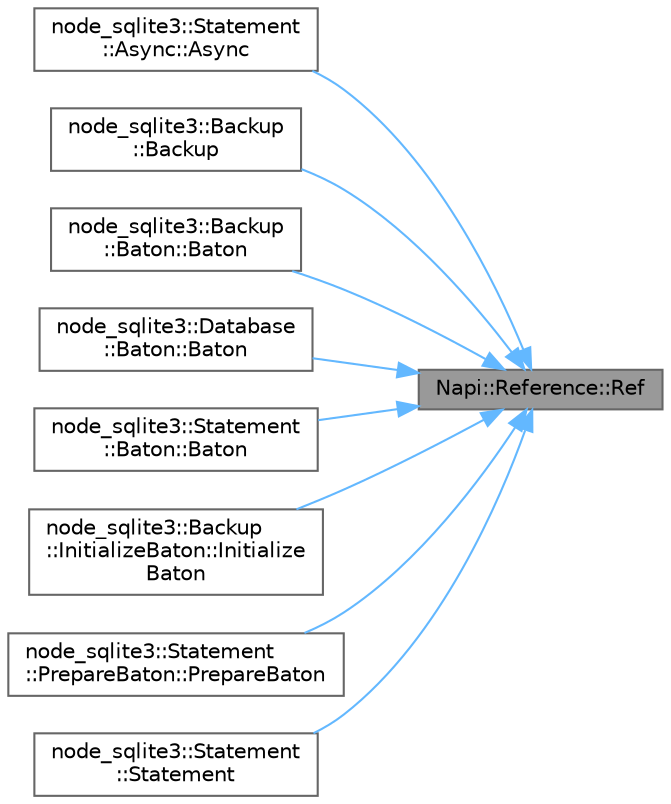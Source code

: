 digraph "Napi::Reference::Ref"
{
 // LATEX_PDF_SIZE
  bgcolor="transparent";
  edge [fontname=Helvetica,fontsize=10,labelfontname=Helvetica,labelfontsize=10];
  node [fontname=Helvetica,fontsize=10,shape=box,height=0.2,width=0.4];
  rankdir="RL";
  Node1 [id="Node000001",label="Napi::Reference::Ref",height=0.2,width=0.4,color="gray40", fillcolor="grey60", style="filled", fontcolor="black",tooltip=" "];
  Node1 -> Node2 [id="edge9_Node000001_Node000002",dir="back",color="steelblue1",style="solid",tooltip=" "];
  Node2 [id="Node000002",label="node_sqlite3::Statement\l::Async::Async",height=0.2,width=0.4,color="grey40", fillcolor="white", style="filled",URL="$structnode__sqlite3_1_1_statement_1_1_async.html#abac721686df71631f1013504ad32bf92",tooltip=" "];
  Node1 -> Node3 [id="edge10_Node000001_Node000003",dir="back",color="steelblue1",style="solid",tooltip=" "];
  Node3 [id="Node000003",label="node_sqlite3::Backup\l::Backup",height=0.2,width=0.4,color="grey40", fillcolor="white", style="filled",URL="$classnode__sqlite3_1_1_backup.html#a2f7c7f434b24b3f36f1f6aa9b3ef1fbc",tooltip=" "];
  Node1 -> Node4 [id="edge11_Node000001_Node000004",dir="back",color="steelblue1",style="solid",tooltip=" "];
  Node4 [id="Node000004",label="node_sqlite3::Backup\l::Baton::Baton",height=0.2,width=0.4,color="grey40", fillcolor="white", style="filled",URL="$structnode__sqlite3_1_1_backup_1_1_baton.html#a6c346ccdada79608913298c45ccd241f",tooltip=" "];
  Node1 -> Node5 [id="edge12_Node000001_Node000005",dir="back",color="steelblue1",style="solid",tooltip=" "];
  Node5 [id="Node000005",label="node_sqlite3::Database\l::Baton::Baton",height=0.2,width=0.4,color="grey40", fillcolor="white", style="filled",URL="$structnode__sqlite3_1_1_database_1_1_baton.html#aa16564fb2a426fcb8927c60ba1e5c364",tooltip=" "];
  Node1 -> Node6 [id="edge13_Node000001_Node000006",dir="back",color="steelblue1",style="solid",tooltip=" "];
  Node6 [id="Node000006",label="node_sqlite3::Statement\l::Baton::Baton",height=0.2,width=0.4,color="grey40", fillcolor="white", style="filled",URL="$structnode__sqlite3_1_1_statement_1_1_baton.html#aae9c42100c94aa36a803d17e8669fb82",tooltip=" "];
  Node1 -> Node7 [id="edge14_Node000001_Node000007",dir="back",color="steelblue1",style="solid",tooltip=" "];
  Node7 [id="Node000007",label="node_sqlite3::Backup\l::InitializeBaton::Initialize\lBaton",height=0.2,width=0.4,color="grey40", fillcolor="white", style="filled",URL="$structnode__sqlite3_1_1_backup_1_1_initialize_baton.html#abb848fbc9a5b6925c35a1500b190d9a0",tooltip=" "];
  Node1 -> Node8 [id="edge15_Node000001_Node000008",dir="back",color="steelblue1",style="solid",tooltip=" "];
  Node8 [id="Node000008",label="node_sqlite3::Statement\l::PrepareBaton::PrepareBaton",height=0.2,width=0.4,color="grey40", fillcolor="white", style="filled",URL="$structnode__sqlite3_1_1_statement_1_1_prepare_baton.html#a0bd563ff9fd13c6510a0ca6a9fe4a320",tooltip=" "];
  Node1 -> Node9 [id="edge16_Node000001_Node000009",dir="back",color="steelblue1",style="solid",tooltip=" "];
  Node9 [id="Node000009",label="node_sqlite3::Statement\l::Statement",height=0.2,width=0.4,color="grey40", fillcolor="white", style="filled",URL="$classnode__sqlite3_1_1_statement.html#a44a25df6ae24c70d0a13279687113666",tooltip=" "];
}

